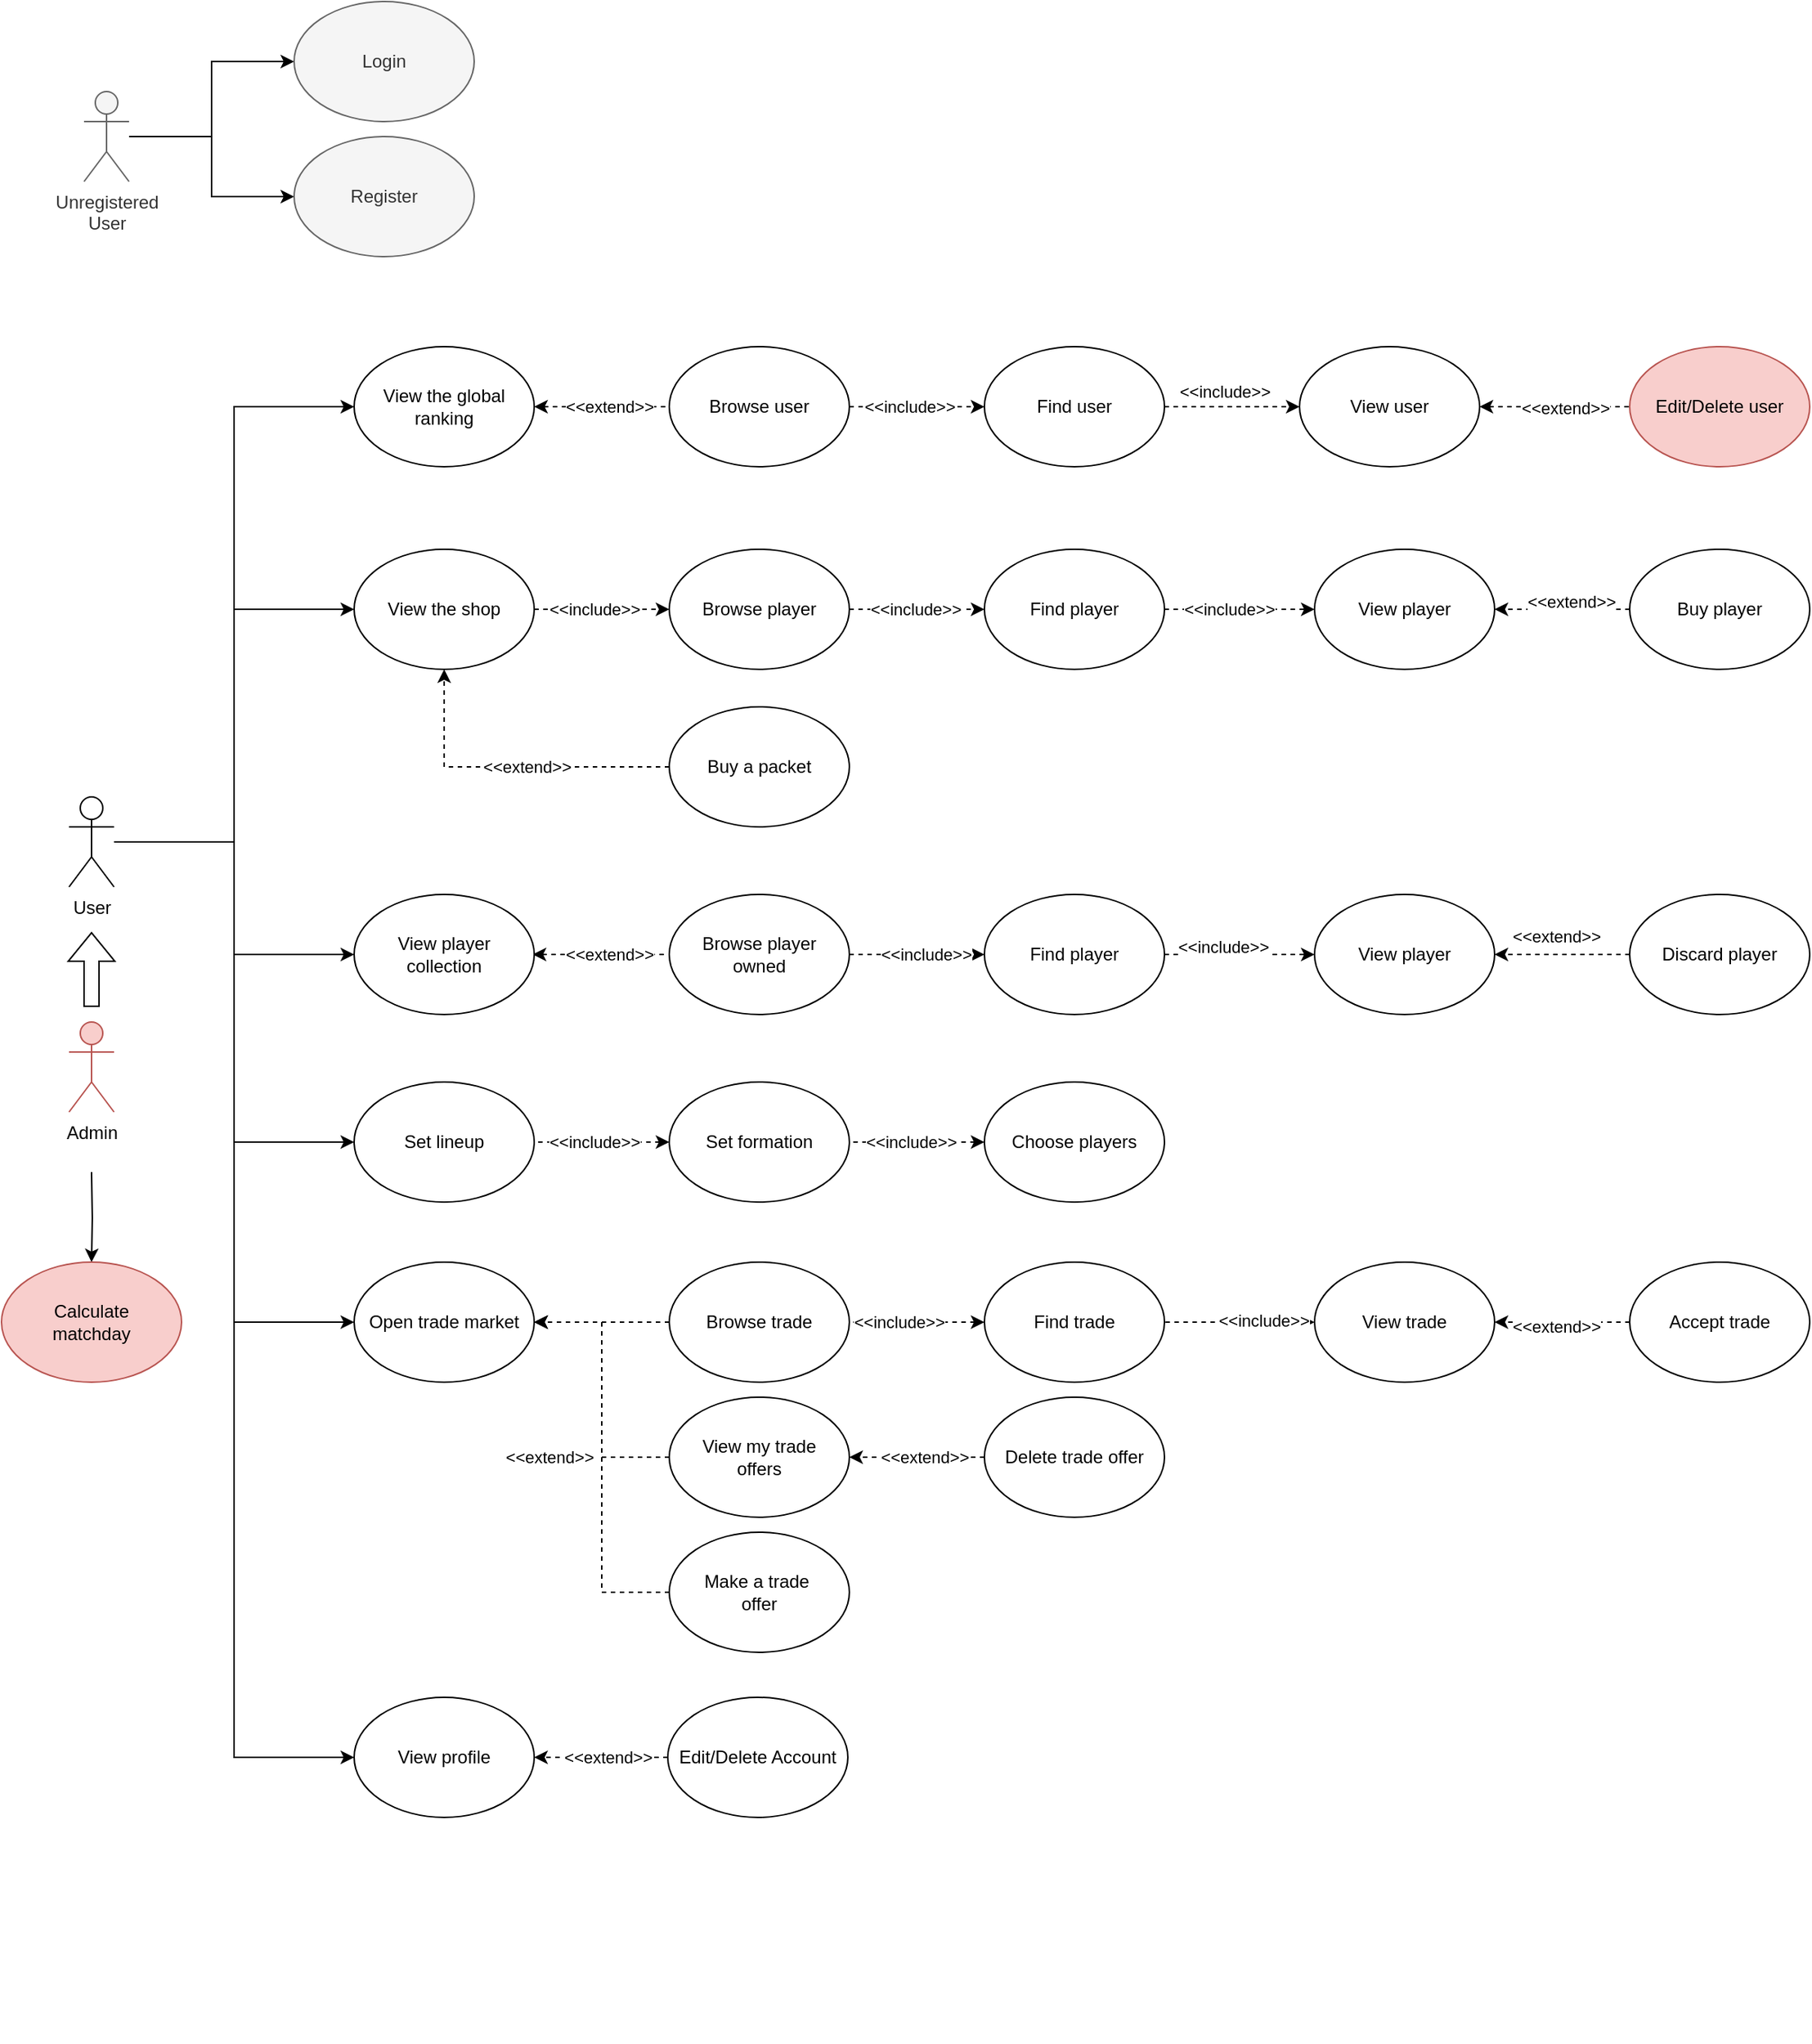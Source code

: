 <mxfile version="14.5.1" type="device" pages="3"><diagram id="L1RnqwS5NVl0UvntTO0W" name="UML Use Cases"><mxGraphModel dx="1707" dy="973" grid="1" gridSize="10" guides="1" tooltips="1" connect="1" arrows="1" fold="1" page="1" pageScale="1" pageWidth="827" pageHeight="1169" math="0" shadow="0"><root><mxCell id="0"/><mxCell id="1" parent="0"/><mxCell id="LJthQH43iwmYXNE0XN1d-4" style="edgeStyle=orthogonalEdgeStyle;rounded=0;orthogonalLoop=1;jettySize=auto;html=1;entryX=0;entryY=0.5;entryDx=0;entryDy=0;" parent="1" source="LJthQH43iwmYXNE0XN1d-1" target="LJthQH43iwmYXNE0XN1d-2" edge="1"><mxGeometry relative="1" as="geometry"/></mxCell><mxCell id="LJthQH43iwmYXNE0XN1d-5" style="edgeStyle=orthogonalEdgeStyle;rounded=0;orthogonalLoop=1;jettySize=auto;html=1;entryX=0;entryY=0.5;entryDx=0;entryDy=0;" parent="1" source="LJthQH43iwmYXNE0XN1d-1" target="LJthQH43iwmYXNE0XN1d-3" edge="1"><mxGeometry relative="1" as="geometry"/></mxCell><mxCell id="LJthQH43iwmYXNE0XN1d-1" value="Unregistered&lt;br&gt;User" style="shape=umlActor;verticalLabelPosition=bottom;verticalAlign=top;html=1;outlineConnect=0;fillColor=#f5f5f5;strokeColor=#666666;fontColor=#333333;" parent="1" vertex="1"><mxGeometry x="120" y="90" width="30" height="60" as="geometry"/></mxCell><mxCell id="LJthQH43iwmYXNE0XN1d-2" value="Login" style="ellipse;whiteSpace=wrap;html=1;fillColor=#f5f5f5;strokeColor=#666666;fontColor=#333333;" parent="1" vertex="1"><mxGeometry x="260" y="30" width="120" height="80" as="geometry"/></mxCell><mxCell id="LJthQH43iwmYXNE0XN1d-3" value="Register" style="ellipse;whiteSpace=wrap;html=1;fillColor=#f5f5f5;strokeColor=#666666;fontColor=#333333;" parent="1" vertex="1"><mxGeometry x="260" y="120" width="120" height="80" as="geometry"/></mxCell><mxCell id="e4lK3MLkf0n9Zov56YYl-1" style="edgeStyle=orthogonalEdgeStyle;rounded=0;orthogonalLoop=1;jettySize=auto;html=1;entryX=0;entryY=0.5;entryDx=0;entryDy=0;" parent="1" source="LJthQH43iwmYXNE0XN1d-6" target="LJthQH43iwmYXNE0XN1d-7" edge="1"><mxGeometry relative="1" as="geometry"/></mxCell><mxCell id="e4lK3MLkf0n9Zov56YYl-20" style="edgeStyle=orthogonalEdgeStyle;rounded=0;orthogonalLoop=1;jettySize=auto;html=1;entryX=0;entryY=0.5;entryDx=0;entryDy=0;startArrow=none;startFill=0;endArrow=classic;endFill=1;" parent="1" source="LJthQH43iwmYXNE0XN1d-6" target="e4lK3MLkf0n9Zov56YYl-19" edge="1"><mxGeometry relative="1" as="geometry"/></mxCell><mxCell id="e4lK3MLkf0n9Zov56YYl-38" style="edgeStyle=orthogonalEdgeStyle;rounded=0;orthogonalLoop=1;jettySize=auto;html=1;entryX=0;entryY=0.5;entryDx=0;entryDy=0;startArrow=none;startFill=0;endArrow=classic;endFill=1;" parent="1" source="LJthQH43iwmYXNE0XN1d-6" target="e4lK3MLkf0n9Zov56YYl-37" edge="1"><mxGeometry relative="1" as="geometry"/></mxCell><mxCell id="e4lK3MLkf0n9Zov56YYl-56" style="edgeStyle=orthogonalEdgeStyle;rounded=0;orthogonalLoop=1;jettySize=auto;html=1;entryX=0;entryY=0.5;entryDx=0;entryDy=0;startArrow=none;startFill=0;endArrow=classic;endFill=1;" parent="1" source="LJthQH43iwmYXNE0XN1d-6" target="e4lK3MLkf0n9Zov56YYl-55" edge="1"><mxGeometry relative="1" as="geometry"/></mxCell><mxCell id="e4lK3MLkf0n9Zov56YYl-64" style="edgeStyle=orthogonalEdgeStyle;rounded=0;orthogonalLoop=1;jettySize=auto;html=1;entryX=0;entryY=0.5;entryDx=0;entryDy=0;startArrow=none;startFill=0;endArrow=classic;endFill=1;" parent="1" target="e4lK3MLkf0n9Zov56YYl-63" edge="1"><mxGeometry relative="1" as="geometry"><mxPoint x="150" y="590" as="sourcePoint"/><Array as="points"><mxPoint x="220" y="590"/><mxPoint x="220" y="910"/></Array></mxGeometry></mxCell><mxCell id="e4lK3MLkf0n9Zov56YYl-77" style="edgeStyle=orthogonalEdgeStyle;rounded=0;orthogonalLoop=1;jettySize=auto;html=1;entryX=0;entryY=0.5;entryDx=0;entryDy=0;startArrow=none;startFill=0;endArrow=classic;endFill=1;" parent="1" source="LJthQH43iwmYXNE0XN1d-6" target="e4lK3MLkf0n9Zov56YYl-74" edge="1"><mxGeometry relative="1" as="geometry"/></mxCell><mxCell id="LJthQH43iwmYXNE0XN1d-6" value="User" style="shape=umlActor;verticalLabelPosition=bottom;verticalAlign=top;html=1;outlineConnect=0;" parent="1" vertex="1"><mxGeometry x="110" y="560" width="30" height="60" as="geometry"/></mxCell><mxCell id="e4lK3MLkf0n9Zov56YYl-4" style="edgeStyle=orthogonalEdgeStyle;rounded=0;orthogonalLoop=1;jettySize=auto;html=1;entryX=0;entryY=0.5;entryDx=0;entryDy=0;dashed=1;endArrow=none;endFill=0;startArrow=classic;startFill=1;" parent="1" source="LJthQH43iwmYXNE0XN1d-7" target="e4lK3MLkf0n9Zov56YYl-2" edge="1"><mxGeometry relative="1" as="geometry"/></mxCell><mxCell id="e4lK3MLkf0n9Zov56YYl-5" value="&amp;lt;&amp;lt;extend&amp;gt;&amp;gt;" style="edgeLabel;html=1;align=center;verticalAlign=middle;resizable=0;points=[];" parent="e4lK3MLkf0n9Zov56YYl-4" vertex="1" connectable="0"><mxGeometry x="-0.371" y="1" relative="1" as="geometry"><mxPoint x="21.72" y="1" as="offset"/></mxGeometry></mxCell><mxCell id="LJthQH43iwmYXNE0XN1d-7" value="View the global ranking" style="ellipse;whiteSpace=wrap;html=1;" parent="1" vertex="1"><mxGeometry x="300" y="260" width="120" height="80" as="geometry"/></mxCell><mxCell id="e4lK3MLkf0n9Zov56YYl-8" style="edgeStyle=orthogonalEdgeStyle;rounded=0;orthogonalLoop=1;jettySize=auto;html=1;entryX=0;entryY=0.5;entryDx=0;entryDy=0;dashed=1;startArrow=none;startFill=0;endArrow=classic;endFill=1;" parent="1" source="e4lK3MLkf0n9Zov56YYl-2" target="e4lK3MLkf0n9Zov56YYl-6" edge="1"><mxGeometry relative="1" as="geometry"/></mxCell><mxCell id="e4lK3MLkf0n9Zov56YYl-12" value="&amp;lt;&amp;lt;include&amp;gt;&amp;gt;" style="edgeLabel;html=1;align=center;verticalAlign=middle;resizable=0;points=[];" parent="e4lK3MLkf0n9Zov56YYl-8" vertex="1" connectable="0"><mxGeometry x="-0.194" y="-1" relative="1" as="geometry"><mxPoint x="3.45" y="-1" as="offset"/></mxGeometry></mxCell><mxCell id="e4lK3MLkf0n9Zov56YYl-2" value="Browse user" style="ellipse;whiteSpace=wrap;html=1;" parent="1" vertex="1"><mxGeometry x="510" y="260" width="120" height="80" as="geometry"/></mxCell><mxCell id="e4lK3MLkf0n9Zov56YYl-13" style="edgeStyle=orthogonalEdgeStyle;rounded=0;orthogonalLoop=1;jettySize=auto;html=1;entryX=0;entryY=0.5;entryDx=0;entryDy=0;dashed=1;startArrow=classic;startFill=1;endArrow=none;endFill=0;" parent="1" source="e4lK3MLkf0n9Zov56YYl-3" target="e4lK3MLkf0n9Zov56YYl-11" edge="1"><mxGeometry relative="1" as="geometry"/></mxCell><mxCell id="e4lK3MLkf0n9Zov56YYl-15" value="&amp;lt;&amp;lt;extend&amp;gt;&amp;gt;" style="edgeLabel;html=1;align=center;verticalAlign=middle;resizable=0;points=[];" parent="e4lK3MLkf0n9Zov56YYl-13" vertex="1" connectable="0"><mxGeometry x="0.132" y="-1" relative="1" as="geometry"><mxPoint as="offset"/></mxGeometry></mxCell><mxCell id="e4lK3MLkf0n9Zov56YYl-3" value="View user" style="ellipse;whiteSpace=wrap;html=1;" parent="1" vertex="1"><mxGeometry x="930" y="260" width="120" height="80" as="geometry"/></mxCell><mxCell id="e4lK3MLkf0n9Zov56YYl-10" style="edgeStyle=orthogonalEdgeStyle;rounded=0;orthogonalLoop=1;jettySize=auto;html=1;exitX=1;exitY=0.5;exitDx=0;exitDy=0;entryX=0;entryY=0.5;entryDx=0;entryDy=0;dashed=1;startArrow=none;startFill=0;endArrow=classic;endFill=1;" parent="1" source="e4lK3MLkf0n9Zov56YYl-6" target="e4lK3MLkf0n9Zov56YYl-3" edge="1"><mxGeometry relative="1" as="geometry"/></mxCell><mxCell id="e4lK3MLkf0n9Zov56YYl-16" value="&amp;lt;&amp;lt;include&amp;gt;&amp;gt;" style="edgeLabel;html=1;align=center;verticalAlign=middle;resizable=0;points=[];" parent="e4lK3MLkf0n9Zov56YYl-10" vertex="1" connectable="0"><mxGeometry x="-0.233" y="1" relative="1" as="geometry"><mxPoint x="5" y="-9" as="offset"/></mxGeometry></mxCell><mxCell id="e4lK3MLkf0n9Zov56YYl-6" value="Find user" style="ellipse;whiteSpace=wrap;html=1;" parent="1" vertex="1"><mxGeometry x="720" y="260" width="120" height="80" as="geometry"/></mxCell><mxCell id="e4lK3MLkf0n9Zov56YYl-11" value="Edit/Delete user" style="ellipse;whiteSpace=wrap;html=1;fillColor=#f8cecc;strokeColor=#b85450;" parent="1" vertex="1"><mxGeometry x="1150" y="260" width="120" height="80" as="geometry"/></mxCell><mxCell id="e4lK3MLkf0n9Zov56YYl-18" style="edgeStyle=orthogonalEdgeStyle;rounded=0;orthogonalLoop=1;jettySize=auto;html=1;startArrow=none;startFill=0;endArrow=classicThin;endFill=0;shape=flexArrow;" parent="1" edge="1"><mxGeometry relative="1" as="geometry"><mxPoint x="125" y="700" as="sourcePoint"/><mxPoint x="125" y="650" as="targetPoint"/></mxGeometry></mxCell><mxCell id="e4lK3MLkf0n9Zov56YYl-87" style="edgeStyle=orthogonalEdgeStyle;rounded=0;orthogonalLoop=1;jettySize=auto;html=1;entryX=0.5;entryY=0;entryDx=0;entryDy=0;startArrow=none;startFill=0;endArrow=classic;endFill=1;" parent="1" target="e4lK3MLkf0n9Zov56YYl-86" edge="1"><mxGeometry relative="1" as="geometry"><mxPoint x="125" y="810" as="sourcePoint"/></mxGeometry></mxCell><mxCell id="e4lK3MLkf0n9Zov56YYl-17" value="Admin" style="shape=umlActor;verticalLabelPosition=bottom;verticalAlign=top;html=1;outlineConnect=0;fillColor=#f8cecc;strokeColor=#b85450;" parent="1" vertex="1"><mxGeometry x="110" y="710" width="30" height="60" as="geometry"/></mxCell><mxCell id="e4lK3MLkf0n9Zov56YYl-28" style="edgeStyle=orthogonalEdgeStyle;rounded=0;orthogonalLoop=1;jettySize=auto;html=1;entryX=0;entryY=0.5;entryDx=0;entryDy=0;dashed=1;startArrow=none;startFill=0;endArrow=classic;endFill=1;" parent="1" source="e4lK3MLkf0n9Zov56YYl-19" target="e4lK3MLkf0n9Zov56YYl-22" edge="1"><mxGeometry relative="1" as="geometry"/></mxCell><mxCell id="e4lK3MLkf0n9Zov56YYl-29" value="&amp;lt;&amp;lt;include&amp;gt;&amp;gt;" style="edgeLabel;html=1;align=center;verticalAlign=middle;resizable=0;points=[];" parent="e4lK3MLkf0n9Zov56YYl-28" vertex="1" connectable="0"><mxGeometry x="-0.23" y="1" relative="1" as="geometry"><mxPoint x="5.52" y="1" as="offset"/></mxGeometry></mxCell><mxCell id="e4lK3MLkf0n9Zov56YYl-19" value="View the shop" style="ellipse;whiteSpace=wrap;html=1;" parent="1" vertex="1"><mxGeometry x="300" y="395" width="120" height="80" as="geometry"/></mxCell><mxCell id="e4lK3MLkf0n9Zov56YYl-26" style="edgeStyle=orthogonalEdgeStyle;rounded=0;orthogonalLoop=1;jettySize=auto;html=1;entryX=0.5;entryY=1;entryDx=0;entryDy=0;startArrow=none;startFill=0;endArrow=classic;endFill=1;dashed=1;exitX=0;exitY=0.5;exitDx=0;exitDy=0;" parent="1" source="e4lK3MLkf0n9Zov56YYl-21" target="e4lK3MLkf0n9Zov56YYl-19" edge="1"><mxGeometry relative="1" as="geometry"/></mxCell><mxCell id="e4lK3MLkf0n9Zov56YYl-27" value="&amp;lt;&amp;lt;extend&amp;gt;&amp;gt;" style="edgeLabel;html=1;align=center;verticalAlign=middle;resizable=0;points=[];" parent="e4lK3MLkf0n9Zov56YYl-26" vertex="1" connectable="0"><mxGeometry x="0.256" y="1" relative="1" as="geometry"><mxPoint x="39.71" y="-1.0" as="offset"/></mxGeometry></mxCell><mxCell id="e4lK3MLkf0n9Zov56YYl-21" value="Buy a packet" style="ellipse;whiteSpace=wrap;html=1;" parent="1" vertex="1"><mxGeometry x="510" y="500" width="120" height="80" as="geometry"/></mxCell><mxCell id="e4lK3MLkf0n9Zov56YYl-30" style="edgeStyle=orthogonalEdgeStyle;rounded=0;orthogonalLoop=1;jettySize=auto;html=1;entryX=0;entryY=0.5;entryDx=0;entryDy=0;dashed=1;startArrow=none;startFill=0;endArrow=classic;endFill=1;" parent="1" source="e4lK3MLkf0n9Zov56YYl-22" target="e4lK3MLkf0n9Zov56YYl-23" edge="1"><mxGeometry relative="1" as="geometry"/></mxCell><mxCell id="e4lK3MLkf0n9Zov56YYl-34" value="&amp;lt;&amp;lt;include&amp;gt;&amp;gt;" style="edgeLabel;html=1;align=center;verticalAlign=middle;resizable=0;points=[];" parent="e4lK3MLkf0n9Zov56YYl-30" vertex="1" connectable="0"><mxGeometry x="0.257" y="1" relative="1" as="geometry"><mxPoint x="-12.86" y="1" as="offset"/></mxGeometry></mxCell><mxCell id="e4lK3MLkf0n9Zov56YYl-22" value="Browse player" style="ellipse;whiteSpace=wrap;html=1;" parent="1" vertex="1"><mxGeometry x="510" y="395" width="120" height="80" as="geometry"/></mxCell><mxCell id="e4lK3MLkf0n9Zov56YYl-31" style="edgeStyle=orthogonalEdgeStyle;rounded=0;orthogonalLoop=1;jettySize=auto;html=1;dashed=1;startArrow=none;startFill=0;endArrow=classic;endFill=1;" parent="1" source="e4lK3MLkf0n9Zov56YYl-23" target="e4lK3MLkf0n9Zov56YYl-24" edge="1"><mxGeometry relative="1" as="geometry"/></mxCell><mxCell id="e4lK3MLkf0n9Zov56YYl-35" value="&amp;lt;&amp;lt;include&amp;gt;&amp;gt;" style="edgeLabel;html=1;align=center;verticalAlign=middle;resizable=0;points=[];" parent="e4lK3MLkf0n9Zov56YYl-31" vertex="1" connectable="0"><mxGeometry x="-0.386" y="1" relative="1" as="geometry"><mxPoint x="12.38" y="1" as="offset"/></mxGeometry></mxCell><mxCell id="e4lK3MLkf0n9Zov56YYl-23" value="Find player" style="ellipse;whiteSpace=wrap;html=1;" parent="1" vertex="1"><mxGeometry x="720" y="395" width="120" height="80" as="geometry"/></mxCell><mxCell id="e4lK3MLkf0n9Zov56YYl-24" value="View player" style="ellipse;whiteSpace=wrap;html=1;" parent="1" vertex="1"><mxGeometry x="940" y="395" width="120" height="80" as="geometry"/></mxCell><mxCell id="e4lK3MLkf0n9Zov56YYl-32" style="edgeStyle=orthogonalEdgeStyle;rounded=0;orthogonalLoop=1;jettySize=auto;html=1;entryX=1;entryY=0.5;entryDx=0;entryDy=0;dashed=1;startArrow=none;startFill=0;endArrow=classic;endFill=1;" parent="1" source="e4lK3MLkf0n9Zov56YYl-25" target="e4lK3MLkf0n9Zov56YYl-24" edge="1"><mxGeometry relative="1" as="geometry"/></mxCell><mxCell id="e4lK3MLkf0n9Zov56YYl-36" value="&amp;lt;&amp;lt;extend&amp;gt;&amp;gt;" style="edgeLabel;html=1;align=center;verticalAlign=middle;resizable=0;points=[];" parent="e4lK3MLkf0n9Zov56YYl-32" vertex="1" connectable="0"><mxGeometry x="0.261" relative="1" as="geometry"><mxPoint x="17.14" y="-5.0" as="offset"/></mxGeometry></mxCell><mxCell id="e4lK3MLkf0n9Zov56YYl-25" value="Buy player" style="ellipse;whiteSpace=wrap;html=1;" parent="1" vertex="1"><mxGeometry x="1150" y="395" width="120" height="80" as="geometry"/></mxCell><mxCell id="e4lK3MLkf0n9Zov56YYl-42" style="edgeStyle=orthogonalEdgeStyle;rounded=0;orthogonalLoop=1;jettySize=auto;html=1;entryX=0;entryY=0.5;entryDx=0;entryDy=0;startArrow=classic;startFill=1;endArrow=none;endFill=0;dashed=1;" parent="1" edge="1"><mxGeometry relative="1" as="geometry"><mxPoint x="419" y="665" as="sourcePoint"/><mxPoint x="509" y="665" as="targetPoint"/></mxGeometry></mxCell><mxCell id="e4lK3MLkf0n9Zov56YYl-43" value="&amp;lt;&amp;lt;extend&amp;gt;&amp;gt;" style="edgeLabel;html=1;align=center;verticalAlign=middle;resizable=0;points=[];" parent="e4lK3MLkf0n9Zov56YYl-42" vertex="1" connectable="0"><mxGeometry x="-0.289" y="3" relative="1" as="geometry"><mxPoint x="19.24" y="3" as="offset"/></mxGeometry></mxCell><mxCell id="e4lK3MLkf0n9Zov56YYl-37" value="View player &lt;br&gt;collection" style="ellipse;whiteSpace=wrap;html=1;" parent="1" vertex="1"><mxGeometry x="300" y="625" width="120" height="80" as="geometry"/></mxCell><mxCell id="e4lK3MLkf0n9Zov56YYl-52" value="" style="edgeStyle=orthogonalEdgeStyle;rounded=0;orthogonalLoop=1;jettySize=auto;html=1;dashed=1;startArrow=none;startFill=0;endArrow=classic;endFill=1;" parent="1" source="e4lK3MLkf0n9Zov56YYl-41" target="e4lK3MLkf0n9Zov56YYl-47" edge="1"><mxGeometry relative="1" as="geometry"/></mxCell><mxCell id="e4lK3MLkf0n9Zov56YYl-91" value="&amp;lt;&amp;lt;include&amp;gt;&amp;gt;" style="edgeLabel;html=1;align=center;verticalAlign=middle;resizable=0;points=[];" parent="e4lK3MLkf0n9Zov56YYl-52" vertex="1" connectable="0"><mxGeometry x="-0.213" y="-1" relative="1" as="geometry"><mxPoint x="15" y="-1" as="offset"/></mxGeometry></mxCell><mxCell id="e4lK3MLkf0n9Zov56YYl-41" value="Browse player&lt;br&gt;owned" style="ellipse;whiteSpace=wrap;html=1;" parent="1" vertex="1"><mxGeometry x="510" y="625" width="120" height="80" as="geometry"/></mxCell><mxCell id="e4lK3MLkf0n9Zov56YYl-45" style="edgeStyle=orthogonalEdgeStyle;rounded=0;orthogonalLoop=1;jettySize=auto;html=1;dashed=1;startArrow=none;startFill=0;endArrow=classic;endFill=1;" parent="1" source="e4lK3MLkf0n9Zov56YYl-47" target="e4lK3MLkf0n9Zov56YYl-48" edge="1"><mxGeometry relative="1" as="geometry"/></mxCell><mxCell id="e4lK3MLkf0n9Zov56YYl-46" value="&amp;lt;&amp;lt;include&amp;gt;&amp;gt;" style="edgeLabel;html=1;align=center;verticalAlign=middle;resizable=0;points=[];" parent="e4lK3MLkf0n9Zov56YYl-45" vertex="1" connectable="0"><mxGeometry x="-0.386" y="1" relative="1" as="geometry"><mxPoint x="8" y="-4" as="offset"/></mxGeometry></mxCell><mxCell id="e4lK3MLkf0n9Zov56YYl-47" value="Find player" style="ellipse;whiteSpace=wrap;html=1;" parent="1" vertex="1"><mxGeometry x="720" y="625" width="120" height="80" as="geometry"/></mxCell><mxCell id="e4lK3MLkf0n9Zov56YYl-48" value="View player" style="ellipse;whiteSpace=wrap;html=1;" parent="1" vertex="1"><mxGeometry x="940" y="625" width="120" height="80" as="geometry"/></mxCell><mxCell id="e4lK3MLkf0n9Zov56YYl-55" value="Set lineup" style="ellipse;whiteSpace=wrap;html=1;" parent="1" vertex="1"><mxGeometry x="300" y="750" width="120" height="80" as="geometry"/></mxCell><mxCell id="e4lK3MLkf0n9Zov56YYl-58" style="edgeStyle=orthogonalEdgeStyle;rounded=0;orthogonalLoop=1;jettySize=auto;html=1;entryX=1;entryY=0.5;entryDx=0;entryDy=0;startArrow=classic;startFill=1;endArrow=none;endFill=0;dashed=1;" parent="1" source="e4lK3MLkf0n9Zov56YYl-57" target="e4lK3MLkf0n9Zov56YYl-55" edge="1"><mxGeometry relative="1" as="geometry"/></mxCell><mxCell id="e4lK3MLkf0n9Zov56YYl-89" value="&amp;lt;&amp;lt;include&amp;gt;&amp;gt;" style="edgeLabel;html=1;align=center;verticalAlign=middle;resizable=0;points=[];" parent="e4lK3MLkf0n9Zov56YYl-58" vertex="1" connectable="0"><mxGeometry x="0.251" y="-1" relative="1" as="geometry"><mxPoint x="6.55" y="1" as="offset"/></mxGeometry></mxCell><mxCell id="e4lK3MLkf0n9Zov56YYl-57" value="Set formation" style="ellipse;whiteSpace=wrap;html=1;" parent="1" vertex="1"><mxGeometry x="510" y="750" width="120" height="80" as="geometry"/></mxCell><mxCell id="e4lK3MLkf0n9Zov56YYl-60" style="edgeStyle=orthogonalEdgeStyle;rounded=0;orthogonalLoop=1;jettySize=auto;html=1;entryX=1;entryY=0.5;entryDx=0;entryDy=0;dashed=1;startArrow=classic;startFill=1;endArrow=none;endFill=0;" parent="1" source="e4lK3MLkf0n9Zov56YYl-59" target="e4lK3MLkf0n9Zov56YYl-57" edge="1"><mxGeometry relative="1" as="geometry"/></mxCell><mxCell id="e4lK3MLkf0n9Zov56YYl-88" value="&amp;lt;&amp;lt;include&amp;gt;&amp;gt;" style="edgeLabel;html=1;align=center;verticalAlign=middle;resizable=0;points=[];" parent="e4lK3MLkf0n9Zov56YYl-60" vertex="1" connectable="0"><mxGeometry x="0.302" y="-2" relative="1" as="geometry"><mxPoint x="9.0" y="2" as="offset"/></mxGeometry></mxCell><mxCell id="e4lK3MLkf0n9Zov56YYl-59" value="Choose players" style="ellipse;whiteSpace=wrap;html=1;" parent="1" vertex="1"><mxGeometry x="720" y="750" width="120" height="80" as="geometry"/></mxCell><mxCell id="e4lK3MLkf0n9Zov56YYl-63" value="Open trade market" style="ellipse;whiteSpace=wrap;html=1;" parent="1" vertex="1"><mxGeometry x="300" y="870" width="120" height="80" as="geometry"/></mxCell><mxCell id="e4lK3MLkf0n9Zov56YYl-67" style="edgeStyle=orthogonalEdgeStyle;rounded=0;orthogonalLoop=1;jettySize=auto;html=1;entryX=1;entryY=0.5;entryDx=0;entryDy=0;startArrow=none;startFill=0;endArrow=classic;endFill=1;dashed=1;" parent="1" source="e4lK3MLkf0n9Zov56YYl-65" target="e4lK3MLkf0n9Zov56YYl-63" edge="1"><mxGeometry relative="1" as="geometry"/></mxCell><mxCell id="e4lK3MLkf0n9Zov56YYl-65" value="Browse trade" style="ellipse;whiteSpace=wrap;html=1;" parent="1" vertex="1"><mxGeometry x="510" y="870" width="120" height="80" as="geometry"/></mxCell><mxCell id="e4lK3MLkf0n9Zov56YYl-79" style="edgeStyle=orthogonalEdgeStyle;rounded=0;orthogonalLoop=1;jettySize=auto;html=1;exitX=0;exitY=0.5;exitDx=0;exitDy=0;dashed=1;startArrow=classic;startFill=1;endArrow=none;endFill=0;" parent="1" source="e4lK3MLkf0n9Zov56YYl-66" target="e4lK3MLkf0n9Zov56YYl-71" edge="1"><mxGeometry relative="1" as="geometry"/></mxCell><mxCell id="e4lK3MLkf0n9Zov56YYl-94" value="&amp;lt;&amp;lt;include&amp;gt;&amp;gt;" style="edgeLabel;html=1;align=center;verticalAlign=middle;resizable=0;points=[];" parent="e4lK3MLkf0n9Zov56YYl-79" vertex="1" connectable="0"><mxGeometry x="-0.313" y="-1" relative="1" as="geometry"><mxPoint as="offset"/></mxGeometry></mxCell><mxCell id="e4lK3MLkf0n9Zov56YYl-66" value="View trade" style="ellipse;whiteSpace=wrap;html=1;" parent="1" vertex="1"><mxGeometry x="940" y="870" width="120" height="80" as="geometry"/></mxCell><mxCell id="e4lK3MLkf0n9Zov56YYl-70" style="edgeStyle=orthogonalEdgeStyle;rounded=0;orthogonalLoop=1;jettySize=auto;html=1;entryX=1;entryY=0.5;entryDx=0;entryDy=0;dashed=1;startArrow=none;startFill=0;endArrow=classic;endFill=1;" parent="1" source="e4lK3MLkf0n9Zov56YYl-69" target="e4lK3MLkf0n9Zov56YYl-66" edge="1"><mxGeometry relative="1" as="geometry"/></mxCell><mxCell id="e4lK3MLkf0n9Zov56YYl-69" value="Accept trade" style="ellipse;whiteSpace=wrap;html=1;" parent="1" vertex="1"><mxGeometry x="1150" y="870" width="120" height="80" as="geometry"/></mxCell><mxCell id="e4lK3MLkf0n9Zov56YYl-78" style="edgeStyle=orthogonalEdgeStyle;rounded=0;orthogonalLoop=1;jettySize=auto;html=1;exitX=0;exitY=0.5;exitDx=0;exitDy=0;entryX=1;entryY=0.5;entryDx=0;entryDy=0;startArrow=classic;startFill=1;endArrow=none;endFill=0;dashed=1;" parent="1" source="e4lK3MLkf0n9Zov56YYl-71" target="e4lK3MLkf0n9Zov56YYl-65" edge="1"><mxGeometry relative="1" as="geometry"/></mxCell><mxCell id="e4lK3MLkf0n9Zov56YYl-93" value="&amp;lt;&amp;lt;include&amp;gt;&amp;gt;" style="edgeLabel;html=1;align=center;verticalAlign=middle;resizable=0;points=[];" parent="e4lK3MLkf0n9Zov56YYl-78" vertex="1" connectable="0"><mxGeometry x="0.276" relative="1" as="geometry"><mxPoint as="offset"/></mxGeometry></mxCell><mxCell id="e4lK3MLkf0n9Zov56YYl-71" value="Find trade" style="ellipse;whiteSpace=wrap;html=1;" parent="1" vertex="1"><mxGeometry x="720" y="870" width="120" height="80" as="geometry"/></mxCell><mxCell id="e4lK3MLkf0n9Zov56YYl-73" style="edgeStyle=orthogonalEdgeStyle;rounded=0;orthogonalLoop=1;jettySize=auto;html=1;dashed=1;startArrow=none;startFill=0;endArrow=classic;endFill=1;entryX=1;entryY=0.5;entryDx=0;entryDy=0;" parent="1" source="e4lK3MLkf0n9Zov56YYl-72" target="e4lK3MLkf0n9Zov56YYl-63" edge="1"><mxGeometry relative="1" as="geometry"><mxPoint x="430" y="910" as="targetPoint"/></mxGeometry></mxCell><mxCell id="e4lK3MLkf0n9Zov56YYl-96" value="&amp;lt;&amp;lt;extend&amp;gt;&amp;gt;" style="edgeLabel;html=1;align=center;verticalAlign=middle;resizable=0;points=[];" parent="e4lK3MLkf0n9Zov56YYl-73" vertex="1" connectable="0"><mxGeometry x="0.012" y="-1" relative="1" as="geometry"><mxPoint x="-36" y="45.53" as="offset"/></mxGeometry></mxCell><mxCell id="e4lK3MLkf0n9Zov56YYl-72" value="View my trade&lt;br&gt;offers" style="ellipse;whiteSpace=wrap;html=1;" parent="1" vertex="1"><mxGeometry x="510" y="960" width="120" height="80" as="geometry"/></mxCell><mxCell id="e4lK3MLkf0n9Zov56YYl-74" value="View profile" style="ellipse;whiteSpace=wrap;html=1;" parent="1" vertex="1"><mxGeometry x="300" y="1160" width="120" height="80" as="geometry"/></mxCell><mxCell id="e4lK3MLkf0n9Zov56YYl-76" style="edgeStyle=orthogonalEdgeStyle;rounded=0;orthogonalLoop=1;jettySize=auto;html=1;entryX=1;entryY=0.5;entryDx=0;entryDy=0;dashed=1;startArrow=none;startFill=0;endArrow=classic;endFill=1;" parent="1" source="e4lK3MLkf0n9Zov56YYl-75" target="e4lK3MLkf0n9Zov56YYl-74" edge="1"><mxGeometry relative="1" as="geometry"><Array as="points"><mxPoint x="459" y="1200"/><mxPoint x="459" y="1200"/></Array></mxGeometry></mxCell><mxCell id="e4lK3MLkf0n9Zov56YYl-98" value="&amp;lt;&amp;lt;extend&amp;gt;&amp;gt;" style="edgeLabel;html=1;align=center;verticalAlign=middle;resizable=0;points=[];" parent="e4lK3MLkf0n9Zov56YYl-76" vertex="1" connectable="0"><mxGeometry x="0.217" relative="1" as="geometry"><mxPoint x="14.12" y="-0.05" as="offset"/></mxGeometry></mxCell><mxCell id="e4lK3MLkf0n9Zov56YYl-75" value="Edit/Delete Account" style="ellipse;whiteSpace=wrap;html=1;" parent="1" vertex="1"><mxGeometry x="509" y="1160" width="120" height="80" as="geometry"/></mxCell><mxCell id="e4lK3MLkf0n9Zov56YYl-81" style="edgeStyle=orthogonalEdgeStyle;rounded=0;orthogonalLoop=1;jettySize=auto;html=1;entryX=1;entryY=0.5;entryDx=0;entryDy=0;dashed=1;startArrow=none;startFill=0;endArrow=classic;endFill=1;" parent="1" source="e4lK3MLkf0n9Zov56YYl-80" target="e4lK3MLkf0n9Zov56YYl-72" edge="1"><mxGeometry relative="1" as="geometry"/></mxCell><mxCell id="e4lK3MLkf0n9Zov56YYl-97" value="&amp;lt;&amp;lt;extend&amp;gt;&amp;gt;" style="edgeLabel;html=1;align=center;verticalAlign=middle;resizable=0;points=[];" parent="e4lK3MLkf0n9Zov56YYl-81" vertex="1" connectable="0"><mxGeometry x="-0.751" relative="1" as="geometry"><mxPoint x="-29" as="offset"/></mxGeometry></mxCell><mxCell id="e4lK3MLkf0n9Zov56YYl-80" value="Delete trade offer" style="ellipse;whiteSpace=wrap;html=1;" parent="1" vertex="1"><mxGeometry x="720" y="960" width="120" height="80" as="geometry"/></mxCell><mxCell id="e4lK3MLkf0n9Zov56YYl-86" value="Calculate&lt;br&gt;matchday" style="ellipse;whiteSpace=wrap;html=1;fillColor=#f8cecc;strokeColor=#b85450;" parent="1" vertex="1"><mxGeometry x="65" y="870" width="120" height="80" as="geometry"/></mxCell><mxCell id="ZflSI0wLOY01C6JYoJLv-1" value="&amp;lt;&amp;lt;extend&amp;gt;&amp;gt;" style="edgeLabel;html=1;align=center;verticalAlign=middle;resizable=0;points=[];" parent="1" vertex="1" connectable="0"><mxGeometry x="479.999" y="1130" as="geometry"><mxPoint x="621" y="-477" as="offset"/></mxGeometry></mxCell><mxCell id="ZflSI0wLOY01C6JYoJLv-4" style="edgeStyle=orthogonalEdgeStyle;rounded=0;orthogonalLoop=1;jettySize=auto;html=1;entryX=1;entryY=0.5;entryDx=0;entryDy=0;dashed=1;" parent="1" source="ZflSI0wLOY01C6JYoJLv-2" target="e4lK3MLkf0n9Zov56YYl-48" edge="1"><mxGeometry relative="1" as="geometry"/></mxCell><mxCell id="ZflSI0wLOY01C6JYoJLv-2" value="Discard player" style="ellipse;whiteSpace=wrap;html=1;" parent="1" vertex="1"><mxGeometry x="1150" y="625" width="120" height="80" as="geometry"/></mxCell><mxCell id="ZflSI0wLOY01C6JYoJLv-5" style="edgeStyle=orthogonalEdgeStyle;rounded=0;orthogonalLoop=1;jettySize=auto;html=1;entryX=1;entryY=0.5;entryDx=0;entryDy=0;dashed=1;" parent="1" source="ZflSI0wLOY01C6JYoJLv-3" target="e4lK3MLkf0n9Zov56YYl-63" edge="1"><mxGeometry relative="1" as="geometry"/></mxCell><mxCell id="ZflSI0wLOY01C6JYoJLv-3" value="Make a trade&amp;nbsp;&lt;br&gt;offer" style="ellipse;whiteSpace=wrap;html=1;" parent="1" vertex="1"><mxGeometry x="510" y="1050" width="120" height="80" as="geometry"/></mxCell><mxCell id="ZflSI0wLOY01C6JYoJLv-6" value="&amp;lt;&amp;lt;extend&amp;gt;&amp;gt;" style="edgeLabel;html=1;align=center;verticalAlign=middle;resizable=0;points=[];" parent="1" vertex="1" connectable="0"><mxGeometry x="479.999" y="1390" as="geometry"><mxPoint x="621" y="-477" as="offset"/></mxGeometry></mxCell></root></mxGraphModel></diagram><diagram id="D1D8qZ6KAK7nDwesfdoj" name="UML Analysis Cases"><mxGraphModel dx="1024" dy="584" grid="1" gridSize="10" guides="1" tooltips="1" connect="1" arrows="1" fold="1" page="1" pageScale="1" pageWidth="827" pageHeight="1169" math="0" shadow="0"><root><mxCell id="zGc9IHq51IYmOUJNq1FX-0"/><mxCell id="zGc9IHq51IYmOUJNq1FX-1" parent="zGc9IHq51IYmOUJNq1FX-0"/><mxCell id="vnyYDESHJcsZWcLfuxDb-0" style="edgeStyle=orthogonalEdgeStyle;rounded=0;orthogonalLoop=1;jettySize=auto;html=1;entryX=0;entryY=0.5;entryDx=0;entryDy=0;startArrow=none;startFill=0;endArrow=none;endFill=0;" parent="zGc9IHq51IYmOUJNq1FX-1" source="TtnMQypFIk-MJdRVtea3-0" target="TtnMQypFIk-MJdRVtea3-2" edge="1"><mxGeometry relative="1" as="geometry"/></mxCell><mxCell id="vnyYDESHJcsZWcLfuxDb-5" style="edgeStyle=orthogonalEdgeStyle;rounded=0;orthogonalLoop=1;jettySize=auto;html=1;entryX=0;entryY=0.5;entryDx=0;entryDy=0;startArrow=none;startFill=0;endArrow=none;endFill=0;exitX=0.5;exitY=0;exitDx=0;exitDy=0;" parent="zGc9IHq51IYmOUJNq1FX-1" source="TtnMQypFIk-MJdRVtea3-0" target="vnyYDESHJcsZWcLfuxDb-4" edge="1"><mxGeometry relative="1" as="geometry"/></mxCell><mxCell id="TtnMQypFIk-MJdRVtea3-0" value="User" style="rounded=0;whiteSpace=wrap;html=1;" parent="zGc9IHq51IYmOUJNq1FX-1" vertex="1"><mxGeometry x="230" y="230" width="120" height="60" as="geometry"/></mxCell><mxCell id="7lY2WPfrL953-GkPnYXu-0" style="edgeStyle=orthogonalEdgeStyle;rounded=0;orthogonalLoop=1;jettySize=auto;html=1;entryX=0.5;entryY=1;entryDx=0;entryDy=0;startArrow=none;startFill=0;endArrow=block;endFill=0;" parent="zGc9IHq51IYmOUJNq1FX-1" source="TtnMQypFIk-MJdRVtea3-1" target="TtnMQypFIk-MJdRVtea3-0" edge="1"><mxGeometry relative="1" as="geometry"/></mxCell><mxCell id="TtnMQypFIk-MJdRVtea3-1" value="Admin" style="rounded=0;whiteSpace=wrap;html=1;" parent="zGc9IHq51IYmOUJNq1FX-1" vertex="1"><mxGeometry x="230" y="320" width="120" height="60" as="geometry"/></mxCell><mxCell id="TtnMQypFIk-MJdRVtea3-2" value="Player's &lt;br&gt;Card" style="rounded=0;whiteSpace=wrap;html=1;" parent="zGc9IHq51IYmOUJNq1FX-1" vertex="1"><mxGeometry x="490" y="230" width="120" height="60" as="geometry"/></mxCell><mxCell id="vnyYDESHJcsZWcLfuxDb-2" value="(0,N)" style="text;html=1;strokeColor=none;fillColor=none;align=center;verticalAlign=middle;whiteSpace=wrap;rounded=0;" parent="zGc9IHq51IYmOUJNq1FX-1" vertex="1"><mxGeometry x="450" y="240" width="40" height="20" as="geometry"/></mxCell><mxCell id="vnyYDESHJcsZWcLfuxDb-3" value="(0,N)" style="text;html=1;strokeColor=none;fillColor=none;align=center;verticalAlign=middle;whiteSpace=wrap;rounded=0;" parent="zGc9IHq51IYmOUJNq1FX-1" vertex="1"><mxGeometry x="350" y="240" width="40" height="20" as="geometry"/></mxCell><mxCell id="BeVoVdgyXdCCHMwF1jCj-0" style="edgeStyle=orthogonalEdgeStyle;rounded=0;orthogonalLoop=1;jettySize=auto;html=1;exitX=1;exitY=0.5;exitDx=0;exitDy=0;entryX=0.5;entryY=0;entryDx=0;entryDy=0;endArrow=none;endFill=0;" parent="zGc9IHq51IYmOUJNq1FX-1" source="vnyYDESHJcsZWcLfuxDb-4" target="TtnMQypFIk-MJdRVtea3-2" edge="1"><mxGeometry relative="1" as="geometry"/></mxCell><mxCell id="vnyYDESHJcsZWcLfuxDb-4" value="Trade" style="rounded=0;whiteSpace=wrap;html=1;" parent="zGc9IHq51IYmOUJNq1FX-1" vertex="1"><mxGeometry x="360" y="80" width="120" height="60" as="geometry"/></mxCell><mxCell id="vnyYDESHJcsZWcLfuxDb-6" value="(1,1)" style="text;html=1;strokeColor=none;fillColor=none;align=center;verticalAlign=middle;whiteSpace=wrap;rounded=0;" parent="zGc9IHq51IYmOUJNq1FX-1" vertex="1"><mxGeometry x="290" y="210" width="40" height="20" as="geometry"/></mxCell><mxCell id="vnyYDESHJcsZWcLfuxDb-7" value="(0,N)" style="text;html=1;strokeColor=none;fillColor=none;align=center;verticalAlign=middle;whiteSpace=wrap;rounded=0;" parent="zGc9IHq51IYmOUJNq1FX-1" vertex="1"><mxGeometry x="480" y="90" width="40" height="20" as="geometry"/></mxCell><mxCell id="BeVoVdgyXdCCHMwF1jCj-1" value="(1,N)" style="text;html=1;strokeColor=none;fillColor=none;align=center;verticalAlign=middle;whiteSpace=wrap;rounded=0;" parent="zGc9IHq51IYmOUJNq1FX-1" vertex="1"><mxGeometry x="510" y="210" width="40" height="20" as="geometry"/></mxCell><mxCell id="BeVoVdgyXdCCHMwF1jCj-2" value="(0,N)" style="text;html=1;strokeColor=none;fillColor=none;align=center;verticalAlign=middle;whiteSpace=wrap;rounded=0;" parent="zGc9IHq51IYmOUJNq1FX-1" vertex="1"><mxGeometry x="320" y="90" width="40" height="20" as="geometry"/></mxCell></root></mxGraphModel></diagram><diagram id="8YdXVIfp_s9zjB24ZI7H" name="UML Use Cases semplified"><mxGraphModel dx="1463" dy="834" grid="1" gridSize="10" guides="1" tooltips="1" connect="1" arrows="1" fold="1" page="1" pageScale="1" pageWidth="827" pageHeight="1169" math="0" shadow="0"><root><mxCell id="6kERgCrphRbMFD9zn1RM-0"/><mxCell id="6kERgCrphRbMFD9zn1RM-1" parent="6kERgCrphRbMFD9zn1RM-0"/><mxCell id="MC0PusiVr21ZLFc__kEP-0" style="edgeStyle=orthogonalEdgeStyle;rounded=0;orthogonalLoop=1;jettySize=auto;html=1;entryX=0.5;entryY=0;entryDx=0;entryDy=0;" edge="1" parent="6kERgCrphRbMFD9zn1RM-1" source="MC0PusiVr21ZLFc__kEP-6" target="MC0PusiVr21ZLFc__kEP-7"><mxGeometry relative="1" as="geometry"/></mxCell><mxCell id="MC0PusiVr21ZLFc__kEP-1" style="edgeStyle=orthogonalEdgeStyle;rounded=0;orthogonalLoop=1;jettySize=auto;html=1;entryX=0.5;entryY=0;entryDx=0;entryDy=0;startArrow=none;startFill=0;endArrow=classic;endFill=1;" edge="1" parent="6kERgCrphRbMFD9zn1RM-1" source="MC0PusiVr21ZLFc__kEP-6" target="MC0PusiVr21ZLFc__kEP-12"><mxGeometry relative="1" as="geometry"><Array as="points"><mxPoint x="380" y="180"/></Array></mxGeometry></mxCell><mxCell id="MC0PusiVr21ZLFc__kEP-2" style="edgeStyle=orthogonalEdgeStyle;rounded=0;orthogonalLoop=1;jettySize=auto;html=1;entryX=0.5;entryY=0;entryDx=0;entryDy=0;startArrow=none;startFill=0;endArrow=classic;endFill=1;" edge="1" parent="6kERgCrphRbMFD9zn1RM-1" source="MC0PusiVr21ZLFc__kEP-6" target="MC0PusiVr21ZLFc__kEP-14"><mxGeometry relative="1" as="geometry"/></mxCell><mxCell id="MC0PusiVr21ZLFc__kEP-3" style="edgeStyle=orthogonalEdgeStyle;rounded=0;orthogonalLoop=1;jettySize=auto;html=1;entryX=0.5;entryY=0;entryDx=0;entryDy=0;startArrow=none;startFill=0;endArrow=classic;endFill=1;" edge="1" parent="6kERgCrphRbMFD9zn1RM-1" source="MC0PusiVr21ZLFc__kEP-6" target="MC0PusiVr21ZLFc__kEP-15"><mxGeometry relative="1" as="geometry"/></mxCell><mxCell id="MC0PusiVr21ZLFc__kEP-4" style="edgeStyle=orthogonalEdgeStyle;rounded=0;orthogonalLoop=1;jettySize=auto;html=1;entryX=0.5;entryY=0;entryDx=0;entryDy=0;startArrow=none;startFill=0;endArrow=classic;endFill=1;" edge="1" parent="6kERgCrphRbMFD9zn1RM-1" target="MC0PusiVr21ZLFc__kEP-17"><mxGeometry relative="1" as="geometry"><mxPoint x="450" y="180" as="sourcePoint"/><Array as="points"><mxPoint x="511" y="180"/></Array></mxGeometry></mxCell><mxCell id="MC0PusiVr21ZLFc__kEP-22" style="edgeStyle=orthogonalEdgeStyle;rounded=0;orthogonalLoop=1;jettySize=auto;html=1;entryX=0.5;entryY=0;entryDx=0;entryDy=0;" edge="1" parent="6kERgCrphRbMFD9zn1RM-1" source="MC0PusiVr21ZLFc__kEP-6" target="MC0PusiVr21ZLFc__kEP-18"><mxGeometry relative="1" as="geometry"/></mxCell><mxCell id="MC0PusiVr21ZLFc__kEP-6" value="User" style="shape=umlActor;verticalLabelPosition=bottom;verticalAlign=top;html=1;outlineConnect=0;" vertex="1" parent="6kERgCrphRbMFD9zn1RM-1"><mxGeometry x="421" y="150" width="30" height="60" as="geometry"/></mxCell><mxCell id="MC0PusiVr21ZLFc__kEP-7" value="View the global ranking" style="ellipse;whiteSpace=wrap;html=1;" vertex="1" parent="6kERgCrphRbMFD9zn1RM-1"><mxGeometry x="110" y="330" width="120" height="80" as="geometry"/></mxCell><mxCell id="MC0PusiVr21ZLFc__kEP-25" style="edgeStyle=orthogonalEdgeStyle;rounded=0;orthogonalLoop=1;jettySize=auto;html=1;entryX=0;entryY=0.5;entryDx=0;entryDy=0;" edge="1" parent="6kERgCrphRbMFD9zn1RM-1" source="MC0PusiVr21ZLFc__kEP-10" target="MC0PusiVr21ZLFc__kEP-19"><mxGeometry relative="1" as="geometry"/></mxCell><mxCell id="MC0PusiVr21ZLFc__kEP-26" style="edgeStyle=orthogonalEdgeStyle;rounded=0;orthogonalLoop=1;jettySize=auto;html=1;entryX=0;entryY=0.5;entryDx=0;entryDy=0;" edge="1" parent="6kERgCrphRbMFD9zn1RM-1" source="MC0PusiVr21ZLFc__kEP-10" target="MC0PusiVr21ZLFc__kEP-24"><mxGeometry relative="1" as="geometry"/></mxCell><mxCell id="MC0PusiVr21ZLFc__kEP-10" value="Admin" style="shape=umlActor;verticalLabelPosition=bottom;verticalAlign=top;html=1;outlineConnect=0;fillColor=#f8cecc;strokeColor=#b85450;" vertex="1" parent="6kERgCrphRbMFD9zn1RM-1"><mxGeometry x="1020" y="290" width="30" height="60" as="geometry"/></mxCell><mxCell id="MC0PusiVr21ZLFc__kEP-12" value="View the shop" style="ellipse;whiteSpace=wrap;html=1;" vertex="1" parent="6kERgCrphRbMFD9zn1RM-1"><mxGeometry x="320" y="330" width="120" height="80" as="geometry"/></mxCell><mxCell id="MC0PusiVr21ZLFc__kEP-14" value="View player &lt;br&gt;collection" style="ellipse;whiteSpace=wrap;html=1;" vertex="1" parent="6kERgCrphRbMFD9zn1RM-1"><mxGeometry x="540" y="330" width="120" height="80" as="geometry"/></mxCell><mxCell id="MC0PusiVr21ZLFc__kEP-15" value="Set lineup" style="ellipse;whiteSpace=wrap;html=1;" vertex="1" parent="6kERgCrphRbMFD9zn1RM-1"><mxGeometry x="690" y="330" width="120" height="80" as="geometry"/></mxCell><mxCell id="MC0PusiVr21ZLFc__kEP-17" value="Open trade market" style="ellipse;whiteSpace=wrap;html=1;" vertex="1" parent="6kERgCrphRbMFD9zn1RM-1"><mxGeometry x="451" y="420" width="120" height="80" as="geometry"/></mxCell><mxCell id="MC0PusiVr21ZLFc__kEP-18" value="View profile" style="ellipse;whiteSpace=wrap;html=1;" vertex="1" parent="6kERgCrphRbMFD9zn1RM-1"><mxGeometry x="220" y="410" width="120" height="80" as="geometry"/></mxCell><mxCell id="MC0PusiVr21ZLFc__kEP-19" value="Calculate&lt;br&gt;matchday" style="ellipse;whiteSpace=wrap;html=1;fillColor=#f8cecc;strokeColor=#b85450;" vertex="1" parent="6kERgCrphRbMFD9zn1RM-1"><mxGeometry x="1210" y="235" width="120" height="80" as="geometry"/></mxCell><mxCell id="MC0PusiVr21ZLFc__kEP-24" value="Delete user" style="ellipse;whiteSpace=wrap;html=1;fillColor=#f8cecc;strokeColor=#b85450;" vertex="1" parent="6kERgCrphRbMFD9zn1RM-1"><mxGeometry x="1210" y="330" width="120" height="80" as="geometry"/></mxCell><mxCell id="Mnd1hA4qTsyDzyXmwpzU-1" style="edgeStyle=orthogonalEdgeStyle;rounded=0;orthogonalLoop=1;jettySize=auto;html=1;entryX=0.5;entryY=1;entryDx=0;entryDy=0;dashed=1;" edge="1" parent="6kERgCrphRbMFD9zn1RM-1" source="Mnd1hA4qTsyDzyXmwpzU-0" target="MC0PusiVr21ZLFc__kEP-17"><mxGeometry relative="1" as="geometry"/></mxCell><mxCell id="Mnd1hA4qTsyDzyXmwpzU-0" value="Create trade offer" style="ellipse;whiteSpace=wrap;html=1;" vertex="1" parent="6kERgCrphRbMFD9zn1RM-1"><mxGeometry x="451" y="540" width="120" height="80" as="geometry"/></mxCell><mxCell id="Mnd1hA4qTsyDzyXmwpzU-3" style="edgeStyle=orthogonalEdgeStyle;rounded=0;orthogonalLoop=1;jettySize=auto;html=1;entryX=0.5;entryY=1;entryDx=0;entryDy=0;dashed=1;" edge="1" parent="6kERgCrphRbMFD9zn1RM-1" source="Mnd1hA4qTsyDzyXmwpzU-2" target="MC0PusiVr21ZLFc__kEP-12"><mxGeometry relative="1" as="geometry"/></mxCell><mxCell id="Mnd1hA4qTsyDzyXmwpzU-2" value="Buy pack/player" style="ellipse;whiteSpace=wrap;html=1;" vertex="1" parent="6kERgCrphRbMFD9zn1RM-1"><mxGeometry x="320" y="545" width="120" height="80" as="geometry"/></mxCell><mxCell id="Mnd1hA4qTsyDzyXmwpzU-5" style="edgeStyle=orthogonalEdgeStyle;rounded=0;orthogonalLoop=1;jettySize=auto;html=1;entryX=1;entryY=0.5;entryDx=0;entryDy=0;dashed=1;exitX=0.5;exitY=0;exitDx=0;exitDy=0;" edge="1" parent="6kERgCrphRbMFD9zn1RM-1" source="Mnd1hA4qTsyDzyXmwpzU-4" target="MC0PusiVr21ZLFc__kEP-17"><mxGeometry relative="1" as="geometry"><Array as="points"><mxPoint x="660" y="460"/></Array></mxGeometry></mxCell><mxCell id="Mnd1hA4qTsyDzyXmwpzU-6" value="&amp;lt;&amp;lt;extend&amp;gt;&amp;gt;" style="edgeLabel;html=1;align=center;verticalAlign=middle;resizable=0;points=[];" vertex="1" connectable="0" parent="Mnd1hA4qTsyDzyXmwpzU-5"><mxGeometry x="-0.355" y="-2" relative="1" as="geometry"><mxPoint as="offset"/></mxGeometry></mxCell><mxCell id="Mnd1hA4qTsyDzyXmwpzU-7" value="&amp;lt;&amp;lt;extend&amp;gt;&amp;gt;" style="edgeLabel;html=1;align=center;verticalAlign=middle;resizable=0;points=[];" vertex="1" connectable="0" parent="Mnd1hA4qTsyDzyXmwpzU-5"><mxGeometry x="-0.355" y="-2" relative="1" as="geometry"><mxPoint x="-152.02" y="34.28" as="offset"/></mxGeometry></mxCell><mxCell id="Mnd1hA4qTsyDzyXmwpzU-8" value="&amp;lt;&amp;lt;extend&amp;gt;&amp;gt;" style="edgeLabel;html=1;align=center;verticalAlign=middle;resizable=0;points=[];" vertex="1" connectable="0" parent="Mnd1hA4qTsyDzyXmwpzU-5"><mxGeometry x="-0.355" y="-2" relative="1" as="geometry"><mxPoint x="-282.02" y="14.28" as="offset"/></mxGeometry></mxCell><mxCell id="Mnd1hA4qTsyDzyXmwpzU-4" value="View trade offer" style="ellipse;whiteSpace=wrap;html=1;" vertex="1" parent="6kERgCrphRbMFD9zn1RM-1"><mxGeometry x="600" y="540" width="120" height="80" as="geometry"/></mxCell></root></mxGraphModel></diagram></mxfile>